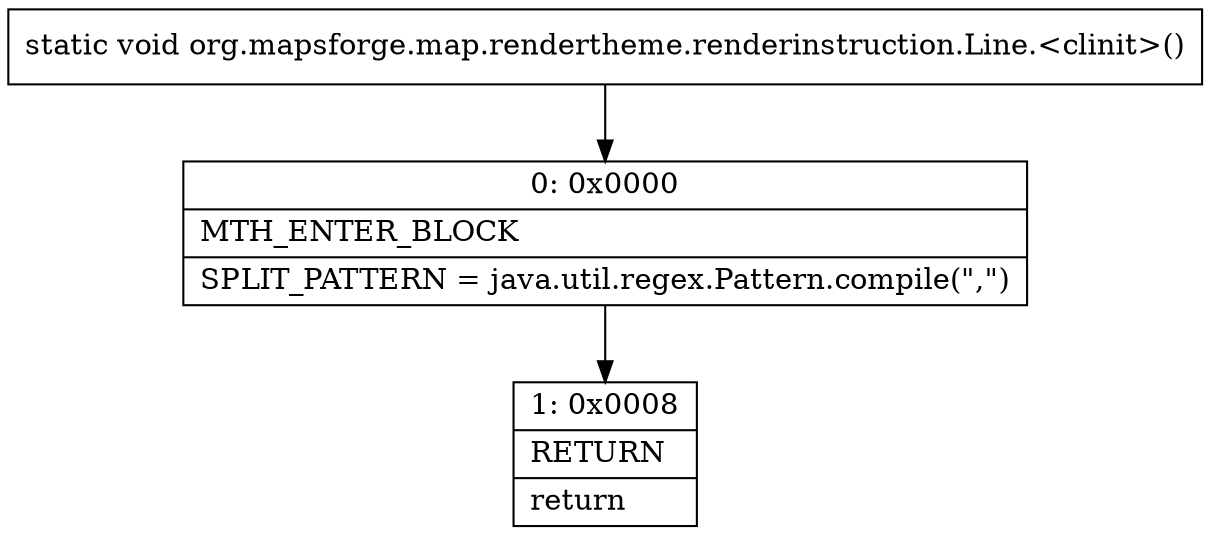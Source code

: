 digraph "CFG fororg.mapsforge.map.rendertheme.renderinstruction.Line.\<clinit\>()V" {
Node_0 [shape=record,label="{0\:\ 0x0000|MTH_ENTER_BLOCK\l|SPLIT_PATTERN = java.util.regex.Pattern.compile(\",\")\l}"];
Node_1 [shape=record,label="{1\:\ 0x0008|RETURN\l|return\l}"];
MethodNode[shape=record,label="{static void org.mapsforge.map.rendertheme.renderinstruction.Line.\<clinit\>() }"];
MethodNode -> Node_0;
Node_0 -> Node_1;
}

